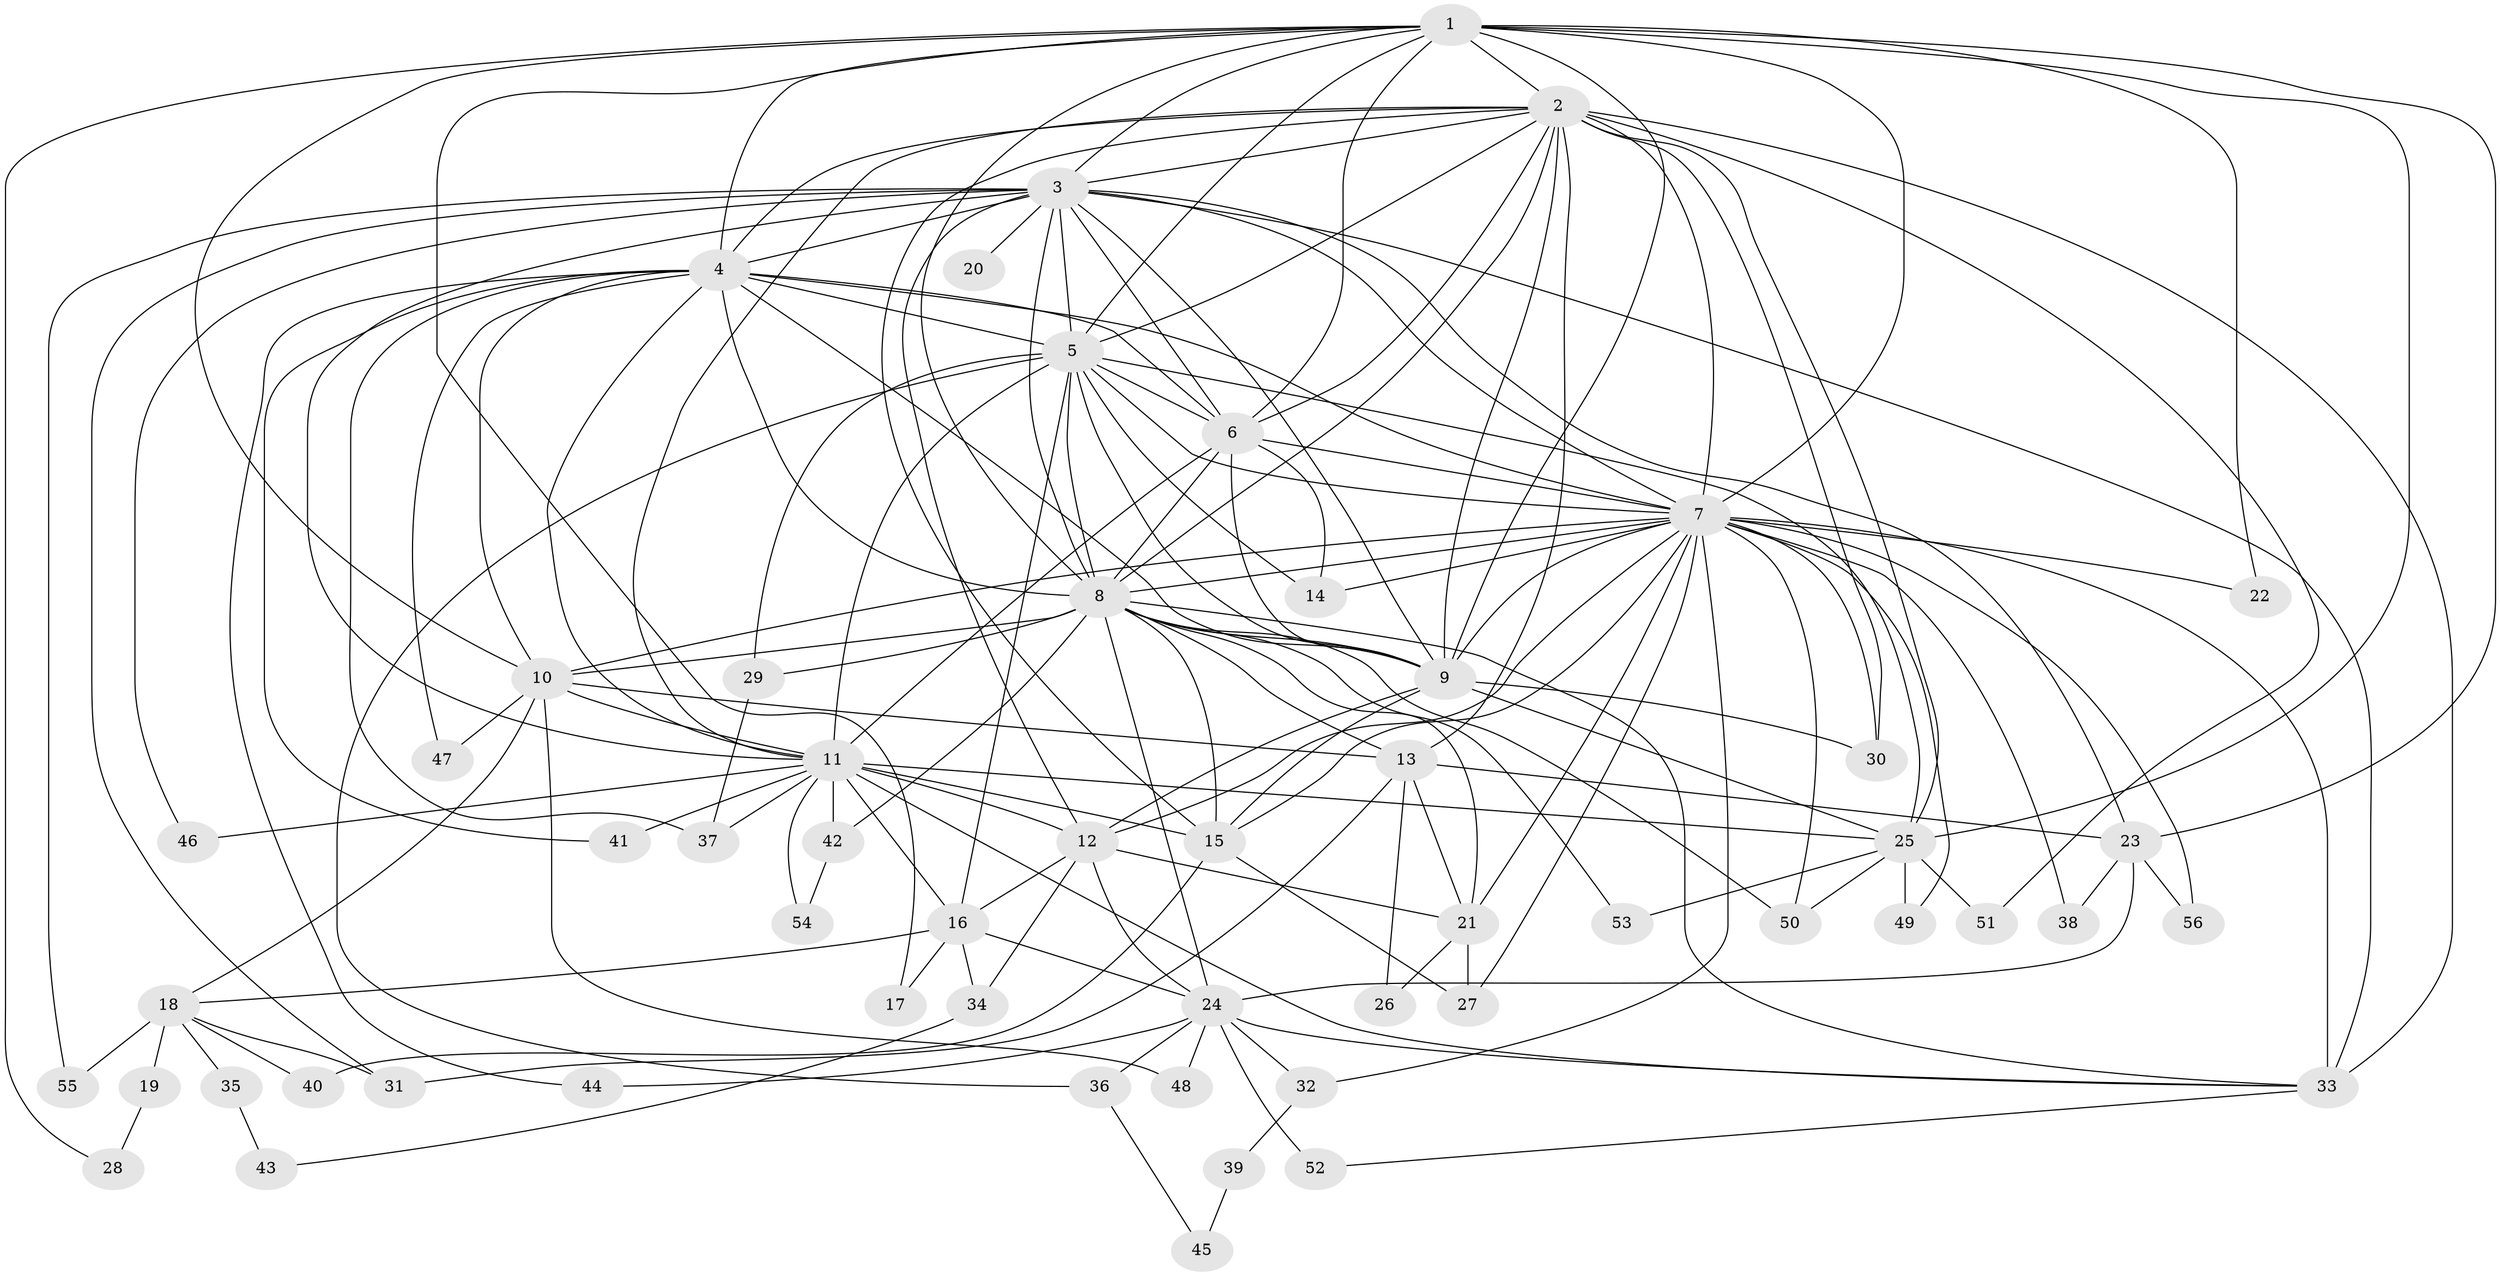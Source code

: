 // original degree distribution, {16: 0.008928571428571428, 18: 0.017857142857142856, 19: 0.008928571428571428, 20: 0.017857142857142856, 27: 0.008928571428571428, 22: 0.008928571428571428, 11: 0.008928571428571428, 25: 0.008928571428571428, 3: 0.24107142857142858, 4: 0.0625, 9: 0.017857142857142856, 7: 0.026785714285714284, 5: 0.017857142857142856, 2: 0.5, 6: 0.03571428571428571, 8: 0.008928571428571428}
// Generated by graph-tools (version 1.1) at 2025/35/03/09/25 02:35:01]
// undirected, 56 vertices, 157 edges
graph export_dot {
graph [start="1"]
  node [color=gray90,style=filled];
  1;
  2;
  3;
  4;
  5;
  6;
  7;
  8;
  9;
  10;
  11;
  12;
  13;
  14;
  15;
  16;
  17;
  18;
  19;
  20;
  21;
  22;
  23;
  24;
  25;
  26;
  27;
  28;
  29;
  30;
  31;
  32;
  33;
  34;
  35;
  36;
  37;
  38;
  39;
  40;
  41;
  42;
  43;
  44;
  45;
  46;
  47;
  48;
  49;
  50;
  51;
  52;
  53;
  54;
  55;
  56;
  1 -- 2 [weight=1.0];
  1 -- 3 [weight=1.0];
  1 -- 4 [weight=1.0];
  1 -- 5 [weight=1.0];
  1 -- 6 [weight=1.0];
  1 -- 7 [weight=2.0];
  1 -- 8 [weight=1.0];
  1 -- 9 [weight=2.0];
  1 -- 10 [weight=1.0];
  1 -- 17 [weight=1.0];
  1 -- 22 [weight=1.0];
  1 -- 23 [weight=1.0];
  1 -- 25 [weight=1.0];
  1 -- 28 [weight=1.0];
  2 -- 3 [weight=1.0];
  2 -- 4 [weight=1.0];
  2 -- 5 [weight=2.0];
  2 -- 6 [weight=2.0];
  2 -- 7 [weight=2.0];
  2 -- 8 [weight=1.0];
  2 -- 9 [weight=2.0];
  2 -- 11 [weight=1.0];
  2 -- 13 [weight=1.0];
  2 -- 15 [weight=1.0];
  2 -- 25 [weight=1.0];
  2 -- 30 [weight=1.0];
  2 -- 33 [weight=1.0];
  2 -- 51 [weight=1.0];
  3 -- 4 [weight=2.0];
  3 -- 5 [weight=1.0];
  3 -- 6 [weight=1.0];
  3 -- 7 [weight=2.0];
  3 -- 8 [weight=1.0];
  3 -- 9 [weight=1.0];
  3 -- 11 [weight=1.0];
  3 -- 12 [weight=1.0];
  3 -- 20 [weight=1.0];
  3 -- 23 [weight=1.0];
  3 -- 31 [weight=1.0];
  3 -- 33 [weight=1.0];
  3 -- 46 [weight=1.0];
  3 -- 55 [weight=1.0];
  4 -- 5 [weight=2.0];
  4 -- 6 [weight=1.0];
  4 -- 7 [weight=2.0];
  4 -- 8 [weight=1.0];
  4 -- 9 [weight=2.0];
  4 -- 10 [weight=1.0];
  4 -- 11 [weight=1.0];
  4 -- 37 [weight=1.0];
  4 -- 41 [weight=1.0];
  4 -- 44 [weight=1.0];
  4 -- 47 [weight=1.0];
  5 -- 6 [weight=1.0];
  5 -- 7 [weight=2.0];
  5 -- 8 [weight=1.0];
  5 -- 9 [weight=3.0];
  5 -- 11 [weight=3.0];
  5 -- 14 [weight=1.0];
  5 -- 16 [weight=1.0];
  5 -- 25 [weight=1.0];
  5 -- 29 [weight=1.0];
  5 -- 36 [weight=1.0];
  6 -- 7 [weight=2.0];
  6 -- 8 [weight=2.0];
  6 -- 9 [weight=1.0];
  6 -- 11 [weight=14.0];
  6 -- 14 [weight=1.0];
  7 -- 8 [weight=2.0];
  7 -- 9 [weight=2.0];
  7 -- 10 [weight=1.0];
  7 -- 12 [weight=2.0];
  7 -- 14 [weight=1.0];
  7 -- 15 [weight=2.0];
  7 -- 21 [weight=2.0];
  7 -- 22 [weight=1.0];
  7 -- 27 [weight=1.0];
  7 -- 30 [weight=1.0];
  7 -- 32 [weight=1.0];
  7 -- 33 [weight=6.0];
  7 -- 38 [weight=1.0];
  7 -- 49 [weight=1.0];
  7 -- 50 [weight=1.0];
  7 -- 56 [weight=1.0];
  8 -- 9 [weight=8.0];
  8 -- 10 [weight=1.0];
  8 -- 13 [weight=1.0];
  8 -- 15 [weight=1.0];
  8 -- 21 [weight=1.0];
  8 -- 24 [weight=1.0];
  8 -- 29 [weight=1.0];
  8 -- 33 [weight=1.0];
  8 -- 42 [weight=1.0];
  8 -- 50 [weight=1.0];
  8 -- 53 [weight=1.0];
  9 -- 12 [weight=1.0];
  9 -- 15 [weight=1.0];
  9 -- 25 [weight=1.0];
  9 -- 30 [weight=1.0];
  10 -- 11 [weight=1.0];
  10 -- 13 [weight=1.0];
  10 -- 18 [weight=1.0];
  10 -- 47 [weight=1.0];
  10 -- 48 [weight=1.0];
  11 -- 12 [weight=1.0];
  11 -- 15 [weight=2.0];
  11 -- 16 [weight=1.0];
  11 -- 25 [weight=1.0];
  11 -- 33 [weight=1.0];
  11 -- 37 [weight=2.0];
  11 -- 41 [weight=1.0];
  11 -- 42 [weight=1.0];
  11 -- 46 [weight=2.0];
  11 -- 54 [weight=1.0];
  12 -- 16 [weight=1.0];
  12 -- 21 [weight=1.0];
  12 -- 24 [weight=1.0];
  12 -- 34 [weight=1.0];
  13 -- 21 [weight=1.0];
  13 -- 23 [weight=1.0];
  13 -- 26 [weight=1.0];
  13 -- 31 [weight=1.0];
  15 -- 27 [weight=1.0];
  15 -- 40 [weight=1.0];
  16 -- 17 [weight=1.0];
  16 -- 18 [weight=1.0];
  16 -- 24 [weight=1.0];
  16 -- 34 [weight=1.0];
  18 -- 19 [weight=1.0];
  18 -- 31 [weight=1.0];
  18 -- 35 [weight=1.0];
  18 -- 40 [weight=1.0];
  18 -- 55 [weight=1.0];
  19 -- 28 [weight=1.0];
  21 -- 26 [weight=1.0];
  21 -- 27 [weight=1.0];
  23 -- 24 [weight=1.0];
  23 -- 38 [weight=1.0];
  23 -- 56 [weight=1.0];
  24 -- 32 [weight=1.0];
  24 -- 33 [weight=1.0];
  24 -- 36 [weight=1.0];
  24 -- 44 [weight=1.0];
  24 -- 48 [weight=1.0];
  24 -- 52 [weight=1.0];
  25 -- 49 [weight=1.0];
  25 -- 50 [weight=1.0];
  25 -- 51 [weight=1.0];
  25 -- 53 [weight=1.0];
  29 -- 37 [weight=1.0];
  32 -- 39 [weight=1.0];
  33 -- 52 [weight=1.0];
  34 -- 43 [weight=1.0];
  35 -- 43 [weight=1.0];
  36 -- 45 [weight=1.0];
  39 -- 45 [weight=1.0];
  42 -- 54 [weight=1.0];
}
